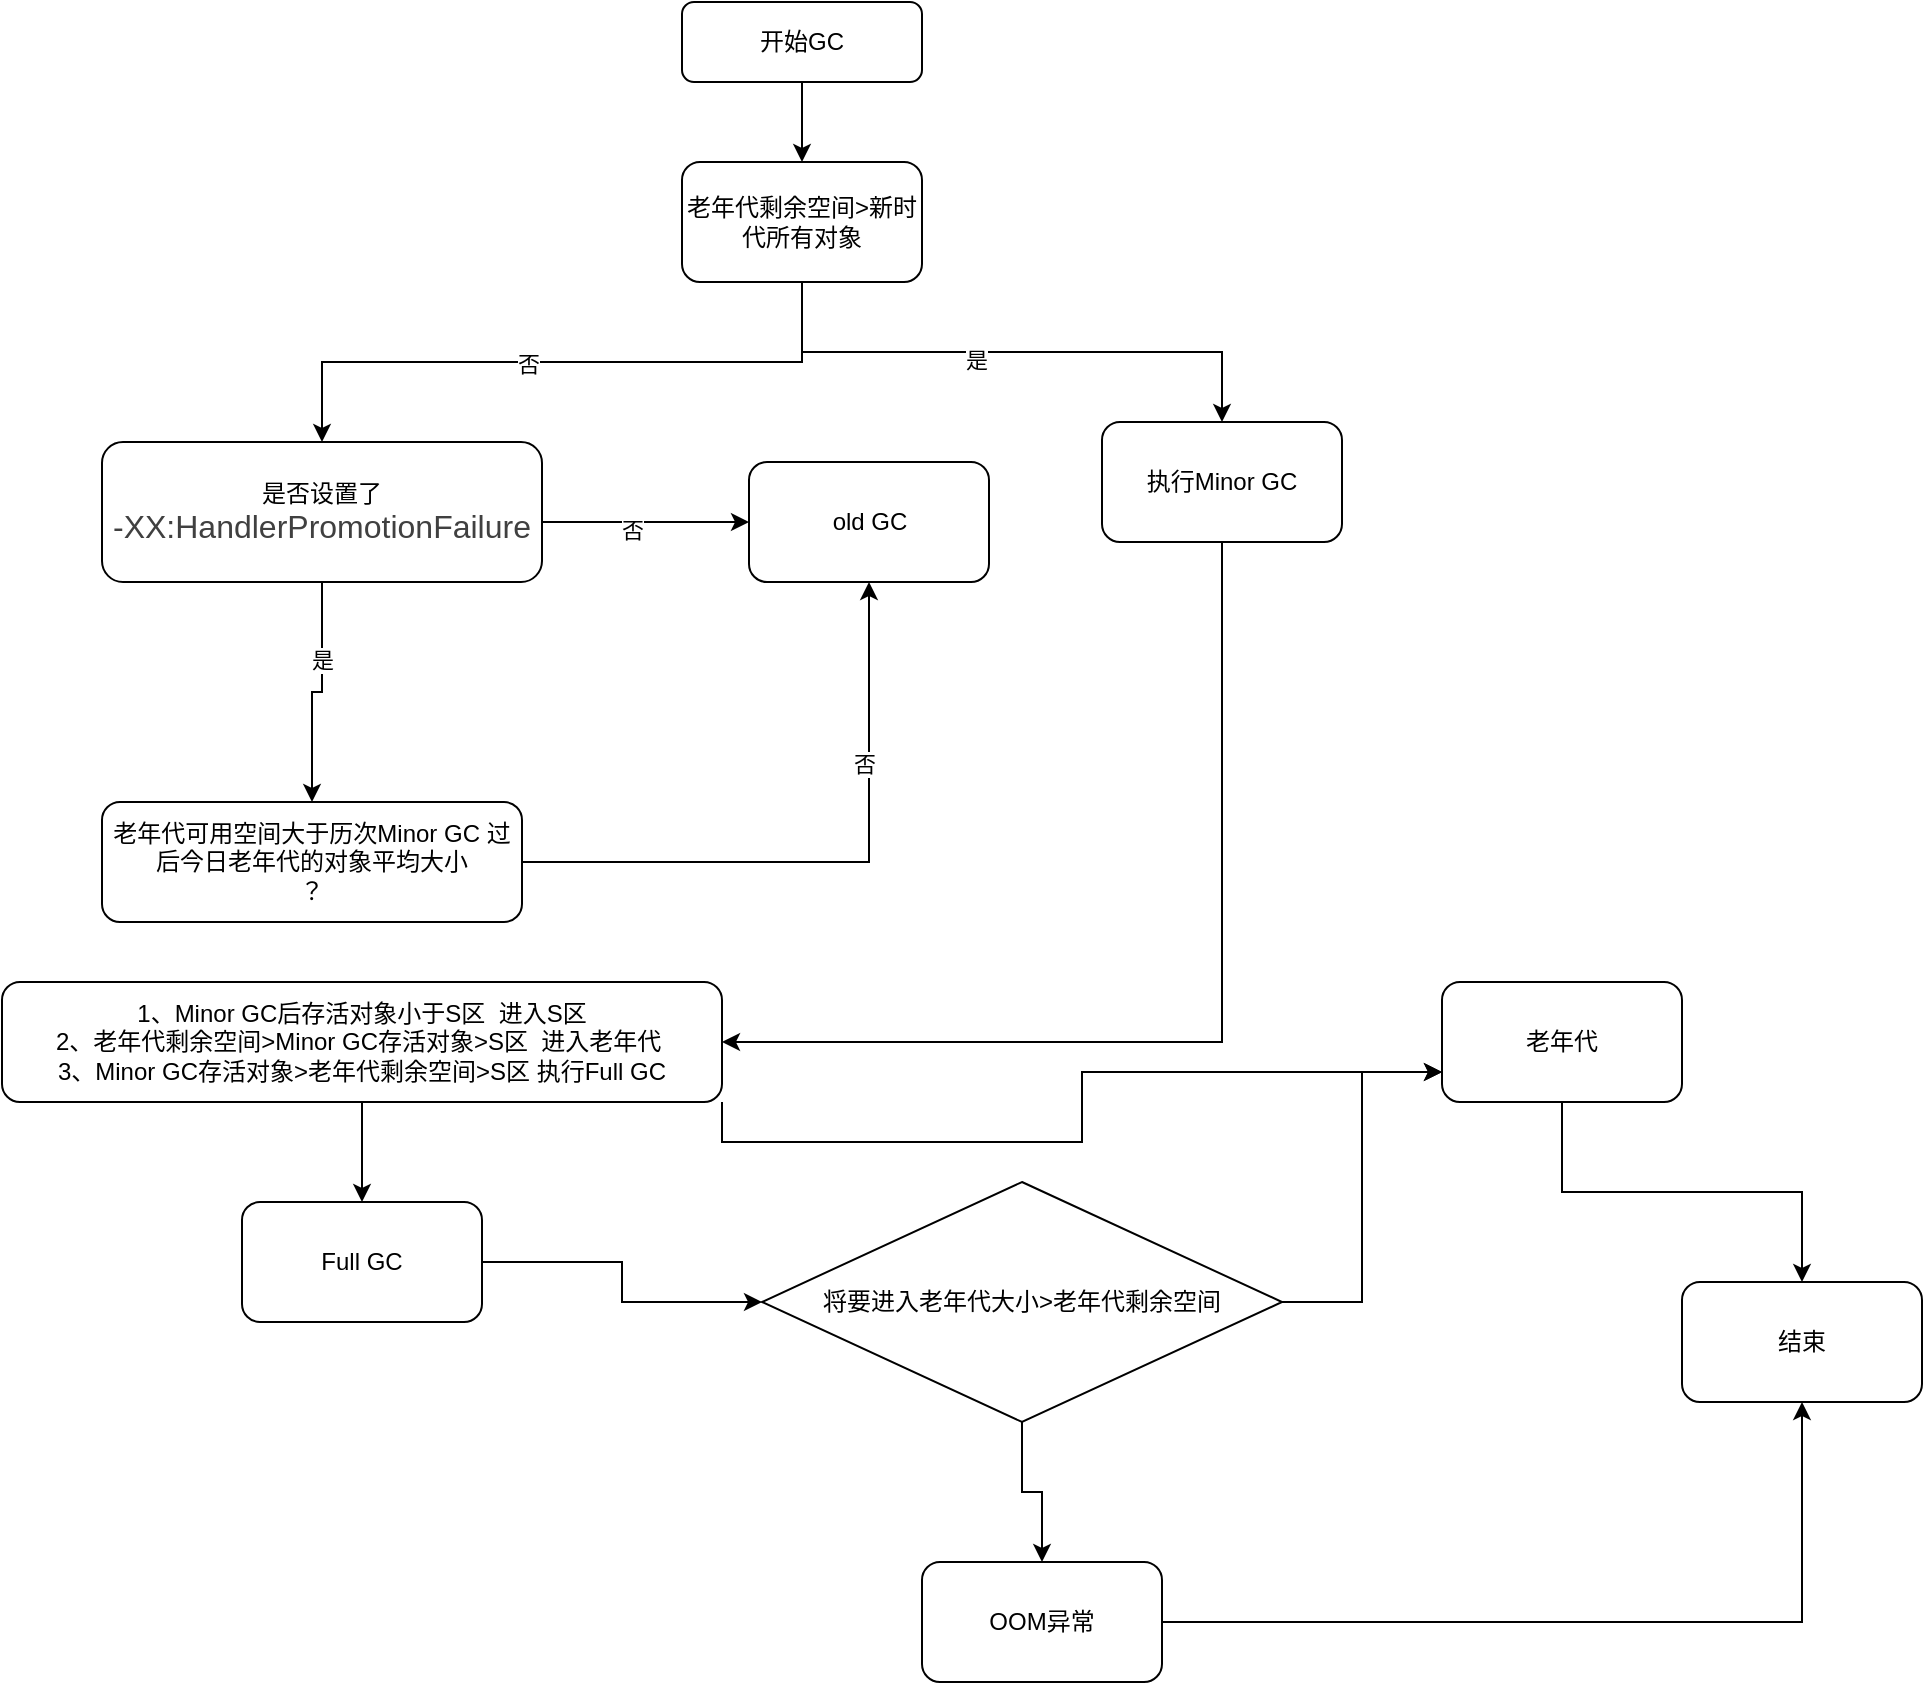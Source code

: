 <mxfile version="13.5.1" type="device" pages="3"><diagram id="SbMuSAaYkB6_wQLowoYI" name="新时代垃圾回收过程"><mxGraphModel dx="782" dy="497" grid="1" gridSize="10" guides="1" tooltips="1" connect="1" arrows="1" fold="1" page="1" pageScale="1" pageWidth="827" pageHeight="1169" math="0" shadow="0"><root><mxCell id="0"/><mxCell id="1" parent="0"/><mxCell id="AKqHXDTJHSLMk-V1rKuK-9" style="edgeStyle=orthogonalEdgeStyle;rounded=0;orthogonalLoop=1;jettySize=auto;html=1;exitX=0.5;exitY=1;exitDx=0;exitDy=0;entryX=0.5;entryY=0;entryDx=0;entryDy=0;" edge="1" parent="1" source="aTAlLGSJ2r49m3jF8egr-3" target="-Czfu5gIuYPagnhC40bc-1"><mxGeometry relative="1" as="geometry"/></mxCell><mxCell id="aTAlLGSJ2r49m3jF8egr-3" value="开始GC" style="rounded=1;whiteSpace=wrap;html=1;" parent="1" vertex="1"><mxGeometry x="380" y="90" width="120" height="40" as="geometry"/></mxCell><mxCell id="AKqHXDTJHSLMk-V1rKuK-10" style="edgeStyle=orthogonalEdgeStyle;rounded=0;orthogonalLoop=1;jettySize=auto;html=1;exitX=0.5;exitY=1;exitDx=0;exitDy=0;" edge="1" parent="1" source="-Czfu5gIuYPagnhC40bc-1" target="AKqHXDTJHSLMk-V1rKuK-1"><mxGeometry relative="1" as="geometry"/></mxCell><mxCell id="AKqHXDTJHSLMk-V1rKuK-11" value="是" style="edgeLabel;html=1;align=center;verticalAlign=middle;resizable=0;points=[];" vertex="1" connectable="0" parent="AKqHXDTJHSLMk-V1rKuK-10"><mxGeometry x="-0.133" y="-4" relative="1" as="geometry"><mxPoint as="offset"/></mxGeometry></mxCell><mxCell id="AKqHXDTJHSLMk-V1rKuK-12" style="edgeStyle=orthogonalEdgeStyle;rounded=0;orthogonalLoop=1;jettySize=auto;html=1;exitX=0.5;exitY=1;exitDx=0;exitDy=0;" edge="1" parent="1" source="-Czfu5gIuYPagnhC40bc-1" target="-Czfu5gIuYPagnhC40bc-2"><mxGeometry relative="1" as="geometry"/></mxCell><mxCell id="AKqHXDTJHSLMk-V1rKuK-13" value="否" style="edgeLabel;html=1;align=center;verticalAlign=middle;resizable=0;points=[];" vertex="1" connectable="0" parent="AKqHXDTJHSLMk-V1rKuK-12"><mxGeometry x="0.107" y="1" relative="1" as="geometry"><mxPoint as="offset"/></mxGeometry></mxCell><mxCell id="-Czfu5gIuYPagnhC40bc-1" value="老年代剩余空间&amp;gt;新时代所有对象" style="rounded=1;whiteSpace=wrap;html=1;" parent="1" vertex="1"><mxGeometry x="380" y="170" width="120" height="60" as="geometry"/></mxCell><mxCell id="AKqHXDTJHSLMk-V1rKuK-17" style="edgeStyle=orthogonalEdgeStyle;rounded=0;orthogonalLoop=1;jettySize=auto;html=1;exitX=1;exitY=0.5;exitDx=0;exitDy=0;entryX=0;entryY=0.5;entryDx=0;entryDy=0;" edge="1" parent="1" source="-Czfu5gIuYPagnhC40bc-2" target="X2Z5iKxW15jPyj1YvmER-3"><mxGeometry relative="1" as="geometry"><Array as="points"><mxPoint x="370" y="350"/><mxPoint x="370" y="350"/></Array></mxGeometry></mxCell><mxCell id="AKqHXDTJHSLMk-V1rKuK-21" value="否" style="edgeLabel;html=1;align=center;verticalAlign=middle;resizable=0;points=[];" vertex="1" connectable="0" parent="AKqHXDTJHSLMk-V1rKuK-17"><mxGeometry x="-0.091" y="-4" relative="1" as="geometry"><mxPoint as="offset"/></mxGeometry></mxCell><mxCell id="AKqHXDTJHSLMk-V1rKuK-19" style="edgeStyle=orthogonalEdgeStyle;rounded=0;orthogonalLoop=1;jettySize=auto;html=1;" edge="1" parent="1" source="-Czfu5gIuYPagnhC40bc-2" target="X2Z5iKxW15jPyj1YvmER-4"><mxGeometry relative="1" as="geometry"/></mxCell><mxCell id="AKqHXDTJHSLMk-V1rKuK-20" value="是" style="edgeLabel;html=1;align=center;verticalAlign=middle;resizable=0;points=[];" vertex="1" connectable="0" parent="AKqHXDTJHSLMk-V1rKuK-19"><mxGeometry x="-0.322" relative="1" as="geometry"><mxPoint as="offset"/></mxGeometry></mxCell><mxCell id="-Czfu5gIuYPagnhC40bc-2" value="是否设置了&lt;br&gt;&lt;span style=&quot;color: rgb(64 , 64 , 64) ; font-family: , &amp;#34;blinkmacsystemfont&amp;#34; , &amp;#34;apple color emoji&amp;#34; , &amp;#34;segoe ui emoji&amp;#34; , &amp;#34;segoe ui symbol&amp;#34; , &amp;#34;segoe ui&amp;#34; , &amp;#34;pingfang sc&amp;#34; , &amp;#34;hiragino sans gb&amp;#34; , &amp;#34;microsoft yahei&amp;#34; , &amp;#34;helvetica neue&amp;#34; , &amp;#34;helvetica&amp;#34; , &amp;#34;arial&amp;#34; , sans-serif ; font-size: 16px ; text-align: left ; background-color: rgb(255 , 255 , 255)&quot;&gt;-XX:HandlerPromotionFailure&lt;/span&gt;" style="rounded=1;whiteSpace=wrap;html=1;" parent="1" vertex="1"><mxGeometry x="90" y="310" width="220" height="70" as="geometry"/></mxCell><mxCell id="X2Z5iKxW15jPyj1YvmER-3" value="old GC" style="rounded=1;whiteSpace=wrap;html=1;" parent="1" vertex="1"><mxGeometry x="413.5" y="320" width="120" height="60" as="geometry"/></mxCell><mxCell id="AKqHXDTJHSLMk-V1rKuK-22" style="edgeStyle=orthogonalEdgeStyle;rounded=0;orthogonalLoop=1;jettySize=auto;html=1;entryX=0.5;entryY=1;entryDx=0;entryDy=0;" edge="1" parent="1" source="X2Z5iKxW15jPyj1YvmER-4" target="X2Z5iKxW15jPyj1YvmER-3"><mxGeometry relative="1" as="geometry"/></mxCell><mxCell id="AKqHXDTJHSLMk-V1rKuK-23" value="否" style="edgeLabel;html=1;align=center;verticalAlign=middle;resizable=0;points=[];" vertex="1" connectable="0" parent="AKqHXDTJHSLMk-V1rKuK-22"><mxGeometry x="0.087" y="49" relative="1" as="geometry"><mxPoint as="offset"/></mxGeometry></mxCell><mxCell id="X2Z5iKxW15jPyj1YvmER-4" value="老年代可用空间大于历次Minor GC 过后今日老年代的对象平均大小&lt;br&gt;？" style="rounded=1;whiteSpace=wrap;html=1;" parent="1" vertex="1"><mxGeometry x="90" y="490" width="210" height="60" as="geometry"/></mxCell><mxCell id="AKqHXDTJHSLMk-V1rKuK-24" style="edgeStyle=orthogonalEdgeStyle;rounded=0;orthogonalLoop=1;jettySize=auto;html=1;entryX=1;entryY=0.5;entryDx=0;entryDy=0;" edge="1" parent="1" source="AKqHXDTJHSLMk-V1rKuK-1" target="AKqHXDTJHSLMk-V1rKuK-2"><mxGeometry relative="1" as="geometry"><Array as="points"><mxPoint x="650" y="610"/></Array></mxGeometry></mxCell><mxCell id="AKqHXDTJHSLMk-V1rKuK-1" value="执行Minor GC" style="rounded=1;whiteSpace=wrap;html=1;" vertex="1" parent="1"><mxGeometry x="590" y="300" width="120" height="60" as="geometry"/></mxCell><mxCell id="AKqHXDTJHSLMk-V1rKuK-25" style="edgeStyle=orthogonalEdgeStyle;rounded=0;orthogonalLoop=1;jettySize=auto;html=1;entryX=0.5;entryY=0;entryDx=0;entryDy=0;" edge="1" parent="1" source="AKqHXDTJHSLMk-V1rKuK-2" target="AKqHXDTJHSLMk-V1rKuK-3"><mxGeometry relative="1" as="geometry"/></mxCell><mxCell id="AKqHXDTJHSLMk-V1rKuK-29" style="edgeStyle=orthogonalEdgeStyle;rounded=0;orthogonalLoop=1;jettySize=auto;html=1;exitX=1;exitY=1;exitDx=0;exitDy=0;entryX=0;entryY=0.75;entryDx=0;entryDy=0;" edge="1" parent="1" source="AKqHXDTJHSLMk-V1rKuK-2" target="AKqHXDTJHSLMk-V1rKuK-5"><mxGeometry relative="1" as="geometry"/></mxCell><mxCell id="AKqHXDTJHSLMk-V1rKuK-2" value="1、Minor GC后存活对象小于S区&amp;nbsp; 进入S区&lt;br&gt;2、老年代剩余空间&amp;gt;Minor GC存活对象&amp;gt;S区&amp;nbsp; 进入老年代&amp;nbsp;&lt;br&gt;3、Minor GC存活对象&amp;gt;老年代剩余空间&amp;gt;S区 执行Full GC" style="rounded=1;whiteSpace=wrap;html=1;" vertex="1" parent="1"><mxGeometry x="40" y="580" width="360" height="60" as="geometry"/></mxCell><mxCell id="AKqHXDTJHSLMk-V1rKuK-28" style="edgeStyle=orthogonalEdgeStyle;rounded=0;orthogonalLoop=1;jettySize=auto;html=1;entryX=0;entryY=0.5;entryDx=0;entryDy=0;" edge="1" parent="1" source="AKqHXDTJHSLMk-V1rKuK-3" target="AKqHXDTJHSLMk-V1rKuK-4"><mxGeometry relative="1" as="geometry"/></mxCell><mxCell id="AKqHXDTJHSLMk-V1rKuK-3" value="Full GC" style="rounded=1;whiteSpace=wrap;html=1;" vertex="1" parent="1"><mxGeometry x="160" y="690" width="120" height="60" as="geometry"/></mxCell><mxCell id="AKqHXDTJHSLMk-V1rKuK-26" style="edgeStyle=orthogonalEdgeStyle;rounded=0;orthogonalLoop=1;jettySize=auto;html=1;entryX=0.5;entryY=0;entryDx=0;entryDy=0;" edge="1" parent="1" source="AKqHXDTJHSLMk-V1rKuK-4" target="AKqHXDTJHSLMk-V1rKuK-6"><mxGeometry relative="1" as="geometry"/></mxCell><mxCell id="AKqHXDTJHSLMk-V1rKuK-27" style="edgeStyle=orthogonalEdgeStyle;rounded=0;orthogonalLoop=1;jettySize=auto;html=1;entryX=0;entryY=0.75;entryDx=0;entryDy=0;" edge="1" parent="1" source="AKqHXDTJHSLMk-V1rKuK-4" target="AKqHXDTJHSLMk-V1rKuK-5"><mxGeometry relative="1" as="geometry"/></mxCell><mxCell id="AKqHXDTJHSLMk-V1rKuK-4" value="将要进入老年代大小&amp;gt;老年代剩余空间" style="rhombus;whiteSpace=wrap;html=1;" vertex="1" parent="1"><mxGeometry x="420" y="680" width="260" height="120" as="geometry"/></mxCell><mxCell id="AKqHXDTJHSLMk-V1rKuK-30" style="edgeStyle=orthogonalEdgeStyle;rounded=0;orthogonalLoop=1;jettySize=auto;html=1;" edge="1" parent="1" source="AKqHXDTJHSLMk-V1rKuK-5" target="AKqHXDTJHSLMk-V1rKuK-7"><mxGeometry relative="1" as="geometry"/></mxCell><mxCell id="AKqHXDTJHSLMk-V1rKuK-5" value="老年代" style="rounded=1;whiteSpace=wrap;html=1;" vertex="1" parent="1"><mxGeometry x="760" y="580" width="120" height="60" as="geometry"/></mxCell><mxCell id="AKqHXDTJHSLMk-V1rKuK-31" style="edgeStyle=orthogonalEdgeStyle;rounded=0;orthogonalLoop=1;jettySize=auto;html=1;entryX=0.5;entryY=1;entryDx=0;entryDy=0;" edge="1" parent="1" source="AKqHXDTJHSLMk-V1rKuK-6" target="AKqHXDTJHSLMk-V1rKuK-7"><mxGeometry relative="1" as="geometry"/></mxCell><mxCell id="AKqHXDTJHSLMk-V1rKuK-6" value="OOM异常" style="rounded=1;whiteSpace=wrap;html=1;" vertex="1" parent="1"><mxGeometry x="500" y="870" width="120" height="60" as="geometry"/></mxCell><mxCell id="AKqHXDTJHSLMk-V1rKuK-7" value="结束" style="rounded=1;whiteSpace=wrap;html=1;" vertex="1" parent="1"><mxGeometry x="880" y="730" width="120" height="60" as="geometry"/></mxCell></root></mxGraphModel></diagram><diagram id="cesMsX3sduBb_JsOfXvp" name="CMS流程图"><mxGraphModel dx="782" dy="497" grid="1" gridSize="10" guides="1" tooltips="1" connect="1" arrows="1" fold="1" page="1" pageScale="1" pageWidth="827" pageHeight="1169" math="0" shadow="0"><root><mxCell id="Bl4pHYStgIcGqQJ2tg21-0"/><mxCell id="Bl4pHYStgIcGqQJ2tg21-1" parent="Bl4pHYStgIcGqQJ2tg21-0"/><mxCell id="yc2FnqqNblyG-dyRtGzF-5" style="edgeStyle=orthogonalEdgeStyle;rounded=0;orthogonalLoop=1;jettySize=auto;html=1;entryX=0;entryY=0.5;entryDx=0;entryDy=0;" edge="1" parent="Bl4pHYStgIcGqQJ2tg21-1" source="yc2FnqqNblyG-dyRtGzF-0" target="yc2FnqqNblyG-dyRtGzF-1"><mxGeometry relative="1" as="geometry"/></mxCell><mxCell id="yc2FnqqNblyG-dyRtGzF-0" value="CMS 老年代基于标记清除算法" style="rounded=1;whiteSpace=wrap;html=1;" vertex="1" parent="Bl4pHYStgIcGqQJ2tg21-1"><mxGeometry x="150" y="120" width="120" height="60" as="geometry"/></mxCell><mxCell id="yc2FnqqNblyG-dyRtGzF-6" style="edgeStyle=orthogonalEdgeStyle;rounded=0;orthogonalLoop=1;jettySize=auto;html=1;entryX=0.5;entryY=0;entryDx=0;entryDy=0;" edge="1" parent="Bl4pHYStgIcGqQJ2tg21-1" source="yc2FnqqNblyG-dyRtGzF-1" target="yc2FnqqNblyG-dyRtGzF-2"><mxGeometry relative="1" as="geometry"/></mxCell><mxCell id="yc2FnqqNblyG-dyRtGzF-1" value="初始标记&lt;br&gt;STW 速度快，标记GC roots直接引用" style="rounded=1;whiteSpace=wrap;html=1;" vertex="1" parent="Bl4pHYStgIcGqQJ2tg21-1"><mxGeometry x="477" y="130" width="120" height="60" as="geometry"/></mxCell><mxCell id="yc2FnqqNblyG-dyRtGzF-7" style="edgeStyle=orthogonalEdgeStyle;rounded=0;orthogonalLoop=1;jettySize=auto;html=1;entryX=0.561;entryY=0;entryDx=0;entryDy=0;entryPerimeter=0;" edge="1" parent="Bl4pHYStgIcGqQJ2tg21-1" source="yc2FnqqNblyG-dyRtGzF-2" target="yc2FnqqNblyG-dyRtGzF-3"><mxGeometry relative="1" as="geometry"/></mxCell><mxCell id="yc2FnqqNblyG-dyRtGzF-2" value="并发标记&lt;br&gt;和系统并发运行&lt;br&gt;对GC roots追踪时间长，但不影响" style="rounded=1;whiteSpace=wrap;html=1;" vertex="1" parent="Bl4pHYStgIcGqQJ2tg21-1"><mxGeometry x="490" y="260" width="120" height="60" as="geometry"/></mxCell><mxCell id="yc2FnqqNblyG-dyRtGzF-8" style="edgeStyle=orthogonalEdgeStyle;rounded=0;orthogonalLoop=1;jettySize=auto;html=1;entryX=1;entryY=0.5;entryDx=0;entryDy=0;" edge="1" parent="Bl4pHYStgIcGqQJ2tg21-1" source="yc2FnqqNblyG-dyRtGzF-3" target="yc2FnqqNblyG-dyRtGzF-4"><mxGeometry relative="1" as="geometry"/></mxCell><mxCell id="yc2FnqqNblyG-dyRtGzF-3" value="重新标记&lt;br&gt;进入STW,标记第二阶段新创建的对象和已有对象失去引用变成垃圾的情况，速度快" style="rounded=1;whiteSpace=wrap;html=1;" vertex="1" parent="Bl4pHYStgIcGqQJ2tg21-1"><mxGeometry x="414" y="370" width="246" height="60" as="geometry"/></mxCell><mxCell id="yc2FnqqNblyG-dyRtGzF-4" value="并发清理&lt;br&gt;和系统并发运行&lt;br&gt;清理已经标记的垃圾对象，最耗时，但是不影响" style="rounded=1;whiteSpace=wrap;html=1;" vertex="1" parent="Bl4pHYStgIcGqQJ2tg21-1"><mxGeometry x="150" y="370" width="190" height="60" as="geometry"/></mxCell></root></mxGraphModel></diagram><diagram id="47iOa2uI0xGgxL4mdJ6X" name="G1流程图"><mxGraphModel dx="782" dy="497" grid="1" gridSize="10" guides="1" tooltips="1" connect="1" arrows="1" fold="1" page="1" pageScale="1" pageWidth="827" pageHeight="1169" math="0" shadow="0"><root><mxCell id="_Alu2Ij93bK5VgB1Ilox-0"/><mxCell id="_Alu2Ij93bK5VgB1Ilox-1" parent="_Alu2Ij93bK5VgB1Ilox-0"/><mxCell id="tryXCslQpnxAh_dKW78Y-4" style="edgeStyle=orthogonalEdgeStyle;rounded=0;orthogonalLoop=1;jettySize=auto;html=1;entryX=0.428;entryY=0.022;entryDx=0;entryDy=0;entryPerimeter=0;" edge="1" parent="_Alu2Ij93bK5VgB1Ilox-1" source="tryXCslQpnxAh_dKW78Y-0" target="tryXCslQpnxAh_dKW78Y-1"><mxGeometry relative="1" as="geometry"/></mxCell><mxCell id="tryXCslQpnxAh_dKW78Y-0" value="初始标记&lt;br&gt;STW&lt;br&gt;标记GC roots直接引用" style="rounded=1;whiteSpace=wrap;html=1;" vertex="1" parent="_Alu2Ij93bK5VgB1Ilox-1"><mxGeometry x="310" y="40" width="120" height="60" as="geometry"/></mxCell><mxCell id="tryXCslQpnxAh_dKW78Y-5" style="edgeStyle=orthogonalEdgeStyle;rounded=0;orthogonalLoop=1;jettySize=auto;html=1;entryX=0.5;entryY=0;entryDx=0;entryDy=0;" edge="1" parent="_Alu2Ij93bK5VgB1Ilox-1" source="tryXCslQpnxAh_dKW78Y-1" target="tryXCslQpnxAh_dKW78Y-2"><mxGeometry relative="1" as="geometry"/></mxCell><mxCell id="tryXCslQpnxAh_dKW78Y-1" value="并发标记&lt;br&gt;程序并行运行&lt;br&gt;GC roots追踪" style="rounded=1;whiteSpace=wrap;html=1;" vertex="1" parent="_Alu2Ij93bK5VgB1Ilox-1"><mxGeometry x="320" y="130" width="120" height="60" as="geometry"/></mxCell><mxCell id="tryXCslQpnxAh_dKW78Y-6" style="edgeStyle=orthogonalEdgeStyle;rounded=0;orthogonalLoop=1;jettySize=auto;html=1;entryX=0.25;entryY=0;entryDx=0;entryDy=0;" edge="1" parent="_Alu2Ij93bK5VgB1Ilox-1" source="tryXCslQpnxAh_dKW78Y-2" target="tryXCslQpnxAh_dKW78Y-3"><mxGeometry relative="1" as="geometry"/></mxCell><mxCell id="tryXCslQpnxAh_dKW78Y-2" value="最终标记&lt;br&gt;STW&lt;br&gt;根据并发标记记录的对象修改" style="rounded=1;whiteSpace=wrap;html=1;" vertex="1" parent="_Alu2Ij93bK5VgB1Ilox-1"><mxGeometry x="320" y="250" width="120" height="60" as="geometry"/></mxCell><mxCell id="tryXCslQpnxAh_dKW78Y-3" value="混合回收&lt;br&gt;从新生代、老年代、大对象Region中挑选&lt;br&gt;保证stw时间在停顿时间范围" style="rounded=1;whiteSpace=wrap;html=1;" vertex="1" parent="_Alu2Ij93bK5VgB1Ilox-1"><mxGeometry x="330" y="370" width="210" height="60" as="geometry"/></mxCell></root></mxGraphModel></diagram></mxfile>